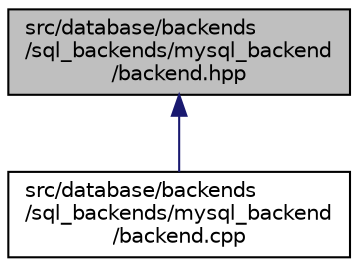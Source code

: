digraph "src/database/backends/sql_backends/mysql_backend/backend.hpp"
{
 // LATEX_PDF_SIZE
  edge [fontname="Helvetica",fontsize="10",labelfontname="Helvetica",labelfontsize="10"];
  node [fontname="Helvetica",fontsize="10",shape=record];
  Node1 [label="src/database/backends\l/sql_backends/mysql_backend\l/backend.hpp",height=0.2,width=0.4,color="black", fillcolor="grey75", style="filled", fontcolor="black",tooltip=" "];
  Node1 -> Node2 [dir="back",color="midnightblue",fontsize="10",style="solid",fontname="Helvetica"];
  Node2 [label="src/database/backends\l/sql_backends/mysql_backend\l/backend.cpp",height=0.2,width=0.4,color="black", fillcolor="white", style="filled",URL="$mysql__backend_2backend_8cpp.html",tooltip=" "];
}
